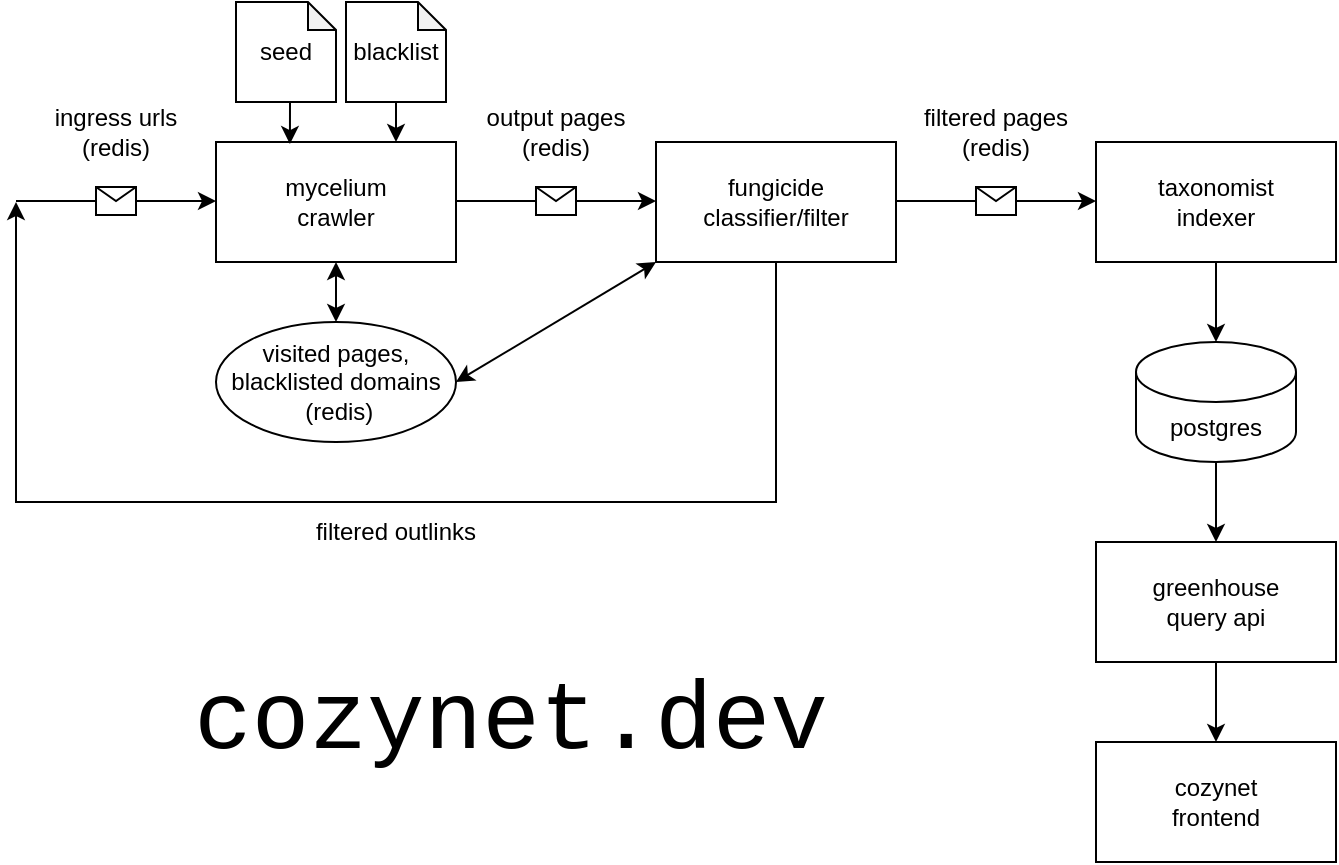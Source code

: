 <mxfile version="28.1.1">
  <diagram name="Page-1" id="1s2SqOVNZo28vtEaVhS2">
    <mxGraphModel dx="972" dy="777" grid="1" gridSize="10" guides="1" tooltips="1" connect="1" arrows="1" fold="1" page="1" pageScale="1" pageWidth="850" pageHeight="1100" math="0" shadow="0">
      <root>
        <mxCell id="0" />
        <mxCell id="1" parent="0" />
        <mxCell id="5Sd-ONocfWba-Pn7BCxK-1" value="&lt;div&gt;mycelium&lt;/div&gt;&lt;div&gt;crawler&lt;/div&gt;" style="rounded=0;whiteSpace=wrap;html=1;" vertex="1" parent="1">
          <mxGeometry x="200" y="100" width="120" height="60" as="geometry" />
        </mxCell>
        <mxCell id="5Sd-ONocfWba-Pn7BCxK-4" value="" style="endArrow=classic;html=1;rounded=0;" edge="1" parent="1">
          <mxGeometry relative="1" as="geometry">
            <mxPoint x="320" y="129.5" as="sourcePoint" />
            <mxPoint x="420" y="129.5" as="targetPoint" />
          </mxGeometry>
        </mxCell>
        <mxCell id="5Sd-ONocfWba-Pn7BCxK-5" value="" style="shape=message;html=1;outlineConnect=0;" vertex="1" parent="5Sd-ONocfWba-Pn7BCxK-4">
          <mxGeometry width="20" height="14" relative="1" as="geometry">
            <mxPoint x="-10" y="-7" as="offset" />
          </mxGeometry>
        </mxCell>
        <mxCell id="5Sd-ONocfWba-Pn7BCxK-13" style="edgeStyle=orthogonalEdgeStyle;rounded=0;orthogonalLoop=1;jettySize=auto;html=1;exitX=0.5;exitY=1;exitDx=0;exitDy=0;" edge="1" parent="1" source="5Sd-ONocfWba-Pn7BCxK-6">
          <mxGeometry relative="1" as="geometry">
            <mxPoint x="100" y="130" as="targetPoint" />
            <Array as="points">
              <mxPoint x="480" y="280" />
              <mxPoint x="100" y="280" />
            </Array>
          </mxGeometry>
        </mxCell>
        <mxCell id="5Sd-ONocfWba-Pn7BCxK-6" value="&lt;div&gt;fungicide&lt;/div&gt;&lt;div&gt;classifier/filter&lt;/div&gt;" style="rounded=0;whiteSpace=wrap;html=1;" vertex="1" parent="1">
          <mxGeometry x="420" y="100" width="120" height="60" as="geometry" />
        </mxCell>
        <mxCell id="5Sd-ONocfWba-Pn7BCxK-11" value="" style="endArrow=classic;html=1;rounded=0;" edge="1" parent="1">
          <mxGeometry relative="1" as="geometry">
            <mxPoint x="100" y="129.5" as="sourcePoint" />
            <mxPoint x="200" y="129.5" as="targetPoint" />
          </mxGeometry>
        </mxCell>
        <mxCell id="5Sd-ONocfWba-Pn7BCxK-12" value="" style="shape=message;html=1;outlineConnect=0;" vertex="1" parent="5Sd-ONocfWba-Pn7BCxK-11">
          <mxGeometry width="20" height="14" relative="1" as="geometry">
            <mxPoint x="-10" y="-7" as="offset" />
          </mxGeometry>
        </mxCell>
        <mxCell id="5Sd-ONocfWba-Pn7BCxK-14" value="&lt;div&gt;ingress urls (redis)&lt;/div&gt;" style="text;html=1;align=center;verticalAlign=middle;whiteSpace=wrap;rounded=0;" vertex="1" parent="1">
          <mxGeometry x="110" y="80" width="80" height="30" as="geometry" />
        </mxCell>
        <mxCell id="5Sd-ONocfWba-Pn7BCxK-17" value="&lt;div&gt;output pages (redis)&lt;/div&gt;" style="text;html=1;align=center;verticalAlign=middle;whiteSpace=wrap;rounded=0;" vertex="1" parent="1">
          <mxGeometry x="330" y="80" width="80" height="30" as="geometry" />
        </mxCell>
        <mxCell id="5Sd-ONocfWba-Pn7BCxK-18" value="&lt;div&gt;filtered outlinks&lt;/div&gt;" style="text;html=1;align=center;verticalAlign=middle;whiteSpace=wrap;rounded=0;" vertex="1" parent="1">
          <mxGeometry x="245" y="280" width="90" height="30" as="geometry" />
        </mxCell>
        <mxCell id="5Sd-ONocfWba-Pn7BCxK-19" value="&lt;div&gt;taxonomist&lt;br&gt;indexer&lt;/div&gt;" style="rounded=0;whiteSpace=wrap;html=1;" vertex="1" parent="1">
          <mxGeometry x="640" y="100" width="120" height="60" as="geometry" />
        </mxCell>
        <mxCell id="5Sd-ONocfWba-Pn7BCxK-20" value="" style="endArrow=classic;html=1;rounded=0;" edge="1" parent="1">
          <mxGeometry relative="1" as="geometry">
            <mxPoint x="540" y="129.5" as="sourcePoint" />
            <mxPoint x="640" y="129.5" as="targetPoint" />
          </mxGeometry>
        </mxCell>
        <mxCell id="5Sd-ONocfWba-Pn7BCxK-21" value="" style="shape=message;html=1;outlineConnect=0;" vertex="1" parent="5Sd-ONocfWba-Pn7BCxK-20">
          <mxGeometry width="20" height="14" relative="1" as="geometry">
            <mxPoint x="-10" y="-7" as="offset" />
          </mxGeometry>
        </mxCell>
        <mxCell id="5Sd-ONocfWba-Pn7BCxK-22" value="&lt;div&gt;filtered pages (redis)&lt;/div&gt;" style="text;html=1;align=center;verticalAlign=middle;whiteSpace=wrap;rounded=0;" vertex="1" parent="1">
          <mxGeometry x="550" y="80" width="80" height="30" as="geometry" />
        </mxCell>
        <mxCell id="5Sd-ONocfWba-Pn7BCxK-23" value="postgres" style="shape=cylinder3;whiteSpace=wrap;html=1;boundedLbl=1;backgroundOutline=1;size=15;" vertex="1" parent="1">
          <mxGeometry x="660" y="200" width="80" height="60" as="geometry" />
        </mxCell>
        <mxCell id="5Sd-ONocfWba-Pn7BCxK-27" value="&lt;div&gt;visited pages,&lt;/div&gt;&lt;div&gt;blacklisted domains&lt;/div&gt;&amp;nbsp;(redis)" style="ellipse;whiteSpace=wrap;html=1;" vertex="1" parent="1">
          <mxGeometry x="200" y="190" width="120" height="60" as="geometry" />
        </mxCell>
        <mxCell id="5Sd-ONocfWba-Pn7BCxK-28" value="" style="endArrow=classic;startArrow=classic;html=1;rounded=0;exitX=0.5;exitY=0;exitDx=0;exitDy=0;entryX=0.5;entryY=1;entryDx=0;entryDy=0;" edge="1" parent="1" source="5Sd-ONocfWba-Pn7BCxK-27" target="5Sd-ONocfWba-Pn7BCxK-1">
          <mxGeometry width="50" height="50" relative="1" as="geometry">
            <mxPoint x="330" y="210" as="sourcePoint" />
            <mxPoint x="380" y="160" as="targetPoint" />
          </mxGeometry>
        </mxCell>
        <mxCell id="5Sd-ONocfWba-Pn7BCxK-35" value="" style="endArrow=classic;html=1;rounded=0;exitX=0.5;exitY=1;exitDx=0;exitDy=0;entryX=0.5;entryY=0;entryDx=0;entryDy=0;entryPerimeter=0;" edge="1" parent="1" source="5Sd-ONocfWba-Pn7BCxK-19" target="5Sd-ONocfWba-Pn7BCxK-23">
          <mxGeometry width="50" height="50" relative="1" as="geometry">
            <mxPoint x="330" y="310" as="sourcePoint" />
            <mxPoint x="380" y="260" as="targetPoint" />
          </mxGeometry>
        </mxCell>
        <mxCell id="5Sd-ONocfWba-Pn7BCxK-37" value="" style="endArrow=classic;startArrow=classic;html=1;rounded=0;entryX=0;entryY=1;entryDx=0;entryDy=0;exitX=1;exitY=0.5;exitDx=0;exitDy=0;" edge="1" parent="1" source="5Sd-ONocfWba-Pn7BCxK-27" target="5Sd-ONocfWba-Pn7BCxK-6">
          <mxGeometry width="50" height="50" relative="1" as="geometry">
            <mxPoint x="320" y="210" as="sourcePoint" />
            <mxPoint x="390" y="150" as="targetPoint" />
          </mxGeometry>
        </mxCell>
        <mxCell id="5Sd-ONocfWba-Pn7BCxK-42" value="greenhouse&lt;div&gt;query api&lt;/div&gt;" style="rounded=0;whiteSpace=wrap;html=1;" vertex="1" parent="1">
          <mxGeometry x="640" y="300" width="120" height="60" as="geometry" />
        </mxCell>
        <mxCell id="5Sd-ONocfWba-Pn7BCxK-45" value="" style="endArrow=classic;html=1;rounded=0;exitX=0.5;exitY=1;exitDx=0;exitDy=0;exitPerimeter=0;entryX=0.5;entryY=0;entryDx=0;entryDy=0;" edge="1" parent="1" source="5Sd-ONocfWba-Pn7BCxK-23" target="5Sd-ONocfWba-Pn7BCxK-42">
          <mxGeometry width="50" height="50" relative="1" as="geometry">
            <mxPoint x="340" y="400" as="sourcePoint" />
            <mxPoint x="390" y="350" as="targetPoint" />
          </mxGeometry>
        </mxCell>
        <mxCell id="5Sd-ONocfWba-Pn7BCxK-47" value="&lt;div&gt;cozynet&lt;/div&gt;frontend" style="rounded=0;whiteSpace=wrap;html=1;" vertex="1" parent="1">
          <mxGeometry x="640" y="400" width="120" height="60" as="geometry" />
        </mxCell>
        <mxCell id="5Sd-ONocfWba-Pn7BCxK-48" value="" style="endArrow=classic;html=1;rounded=0;exitX=0.5;exitY=1;exitDx=0;exitDy=0;entryX=0.5;entryY=0;entryDx=0;entryDy=0;" edge="1" parent="1" source="5Sd-ONocfWba-Pn7BCxK-42" target="5Sd-ONocfWba-Pn7BCxK-47">
          <mxGeometry width="50" height="50" relative="1" as="geometry">
            <mxPoint x="340" y="390" as="sourcePoint" />
            <mxPoint x="390" y="340" as="targetPoint" />
          </mxGeometry>
        </mxCell>
        <mxCell id="5Sd-ONocfWba-Pn7BCxK-56" style="edgeStyle=orthogonalEdgeStyle;rounded=0;orthogonalLoop=1;jettySize=auto;html=1;exitX=0.5;exitY=1;exitDx=0;exitDy=0;exitPerimeter=0;entryX=0.75;entryY=0;entryDx=0;entryDy=0;" edge="1" parent="1" source="5Sd-ONocfWba-Pn7BCxK-50" target="5Sd-ONocfWba-Pn7BCxK-1">
          <mxGeometry relative="1" as="geometry" />
        </mxCell>
        <mxCell id="5Sd-ONocfWba-Pn7BCxK-50" value="blacklist" style="shape=note;whiteSpace=wrap;html=1;backgroundOutline=1;darkOpacity=0.05;size=14;" vertex="1" parent="1">
          <mxGeometry x="265" y="30" width="50" height="50" as="geometry" />
        </mxCell>
        <mxCell id="5Sd-ONocfWba-Pn7BCxK-51" value="seed" style="shape=note;whiteSpace=wrap;html=1;backgroundOutline=1;darkOpacity=0.05;size=14;" vertex="1" parent="1">
          <mxGeometry x="210" y="30" width="50" height="50" as="geometry" />
        </mxCell>
        <mxCell id="5Sd-ONocfWba-Pn7BCxK-57" style="edgeStyle=orthogonalEdgeStyle;rounded=0;orthogonalLoop=1;jettySize=auto;html=1;exitX=0.5;exitY=1;exitDx=0;exitDy=0;exitPerimeter=0;entryX=0.308;entryY=0.017;entryDx=0;entryDy=0;entryPerimeter=0;" edge="1" parent="1" source="5Sd-ONocfWba-Pn7BCxK-51" target="5Sd-ONocfWba-Pn7BCxK-1">
          <mxGeometry relative="1" as="geometry" />
        </mxCell>
        <mxCell id="5Sd-ONocfWba-Pn7BCxK-58" value="&lt;font style=&quot;font-size: 48px;&quot; face=&quot;Courier New&quot;&gt;cozynet.dev&lt;/font&gt;" style="text;html=1;align=center;verticalAlign=middle;whiteSpace=wrap;rounded=0;" vertex="1" parent="1">
          <mxGeometry x="200" y="340" width="295" height="100" as="geometry" />
        </mxCell>
      </root>
    </mxGraphModel>
  </diagram>
</mxfile>

